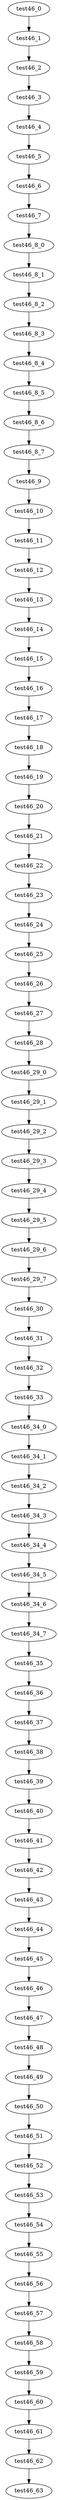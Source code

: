 digraph G {
test46_0->test46_1;
test46_1->test46_2;
test46_2->test46_3;
test46_3->test46_4;
test46_4->test46_5;
test46_5->test46_6;
test46_6->test46_7;
test46_7->test46_8_0;
test46_8_0->test46_8_1;
test46_8_1->test46_8_2;
test46_8_2->test46_8_3;
test46_8_3->test46_8_4;
test46_8_4->test46_8_5;
test46_8_5->test46_8_6;
test46_8_6->test46_8_7;
test46_8_7->test46_9;
test46_9->test46_10;
test46_10->test46_11;
test46_11->test46_12;
test46_12->test46_13;
test46_13->test46_14;
test46_14->test46_15;
test46_15->test46_16;
test46_16->test46_17;
test46_17->test46_18;
test46_18->test46_19;
test46_19->test46_20;
test46_20->test46_21;
test46_21->test46_22;
test46_22->test46_23;
test46_23->test46_24;
test46_24->test46_25;
test46_25->test46_26;
test46_26->test46_27;
test46_27->test46_28;
test46_28->test46_29_0;
test46_29_0->test46_29_1;
test46_29_1->test46_29_2;
test46_29_2->test46_29_3;
test46_29_3->test46_29_4;
test46_29_4->test46_29_5;
test46_29_5->test46_29_6;
test46_29_6->test46_29_7;
test46_29_7->test46_30;
test46_30->test46_31;
test46_31->test46_32;
test46_32->test46_33;
test46_33->test46_34_0;
test46_34_0->test46_34_1;
test46_34_1->test46_34_2;
test46_34_2->test46_34_3;
test46_34_3->test46_34_4;
test46_34_4->test46_34_5;
test46_34_5->test46_34_6;
test46_34_6->test46_34_7;
test46_34_7->test46_35;
test46_35->test46_36;
test46_36->test46_37;
test46_37->test46_38;
test46_38->test46_39;
test46_39->test46_40;
test46_40->test46_41;
test46_41->test46_42;
test46_42->test46_43;
test46_43->test46_44;
test46_44->test46_45;
test46_45->test46_46;
test46_46->test46_47;
test46_47->test46_48;
test46_48->test46_49;
test46_49->test46_50;
test46_50->test46_51;
test46_51->test46_52;
test46_52->test46_53;
test46_53->test46_54;
test46_54->test46_55;
test46_55->test46_56;
test46_56->test46_57;
test46_57->test46_58;
test46_58->test46_59;
test46_59->test46_60;
test46_60->test46_61;
test46_61->test46_62;
test46_62->test46_63;

}
